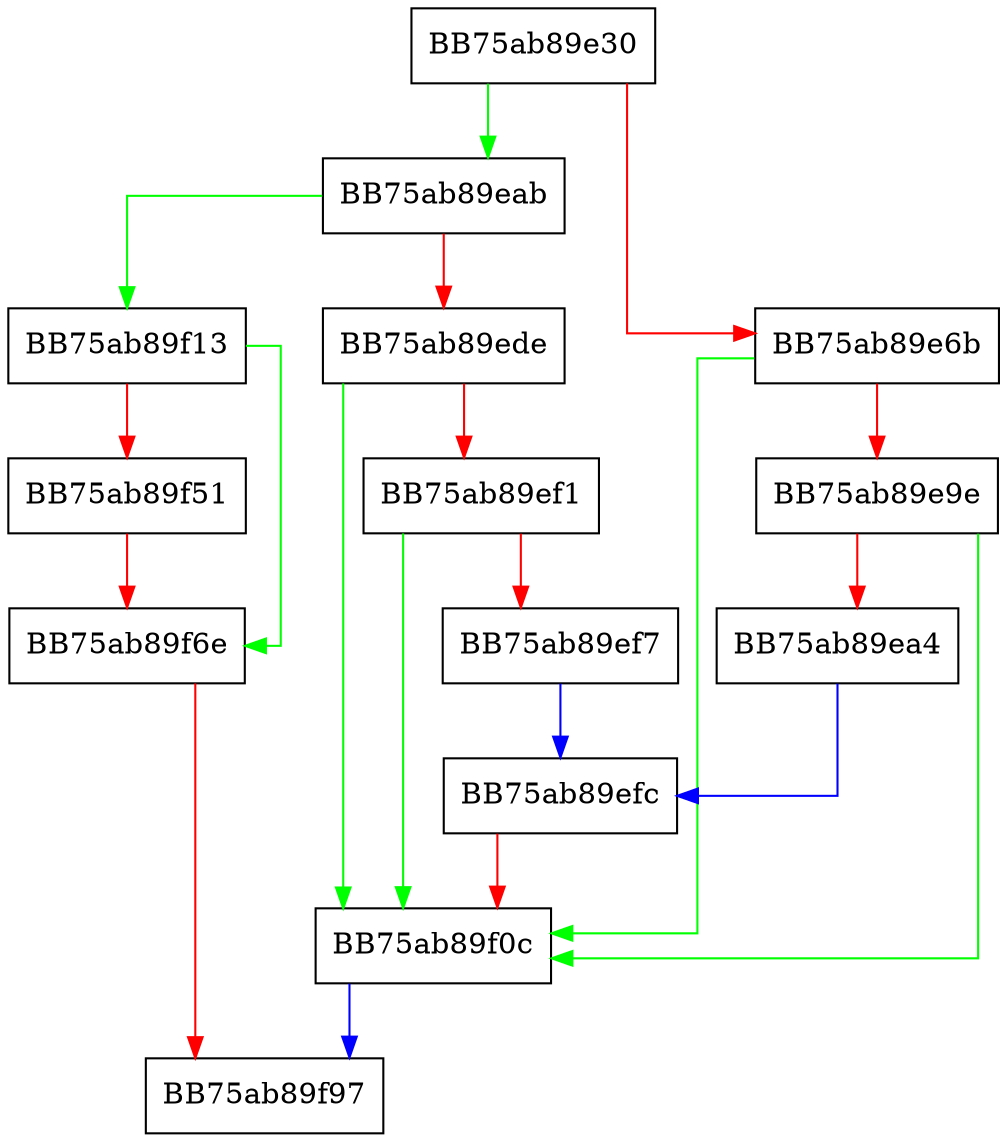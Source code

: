 digraph AddAllowedFile {
  node [shape="box"];
  graph [splines=ortho];
  BB75ab89e30 -> BB75ab89eab [color="green"];
  BB75ab89e30 -> BB75ab89e6b [color="red"];
  BB75ab89e6b -> BB75ab89f0c [color="green"];
  BB75ab89e6b -> BB75ab89e9e [color="red"];
  BB75ab89e9e -> BB75ab89f0c [color="green"];
  BB75ab89e9e -> BB75ab89ea4 [color="red"];
  BB75ab89ea4 -> BB75ab89efc [color="blue"];
  BB75ab89eab -> BB75ab89f13 [color="green"];
  BB75ab89eab -> BB75ab89ede [color="red"];
  BB75ab89ede -> BB75ab89f0c [color="green"];
  BB75ab89ede -> BB75ab89ef1 [color="red"];
  BB75ab89ef1 -> BB75ab89f0c [color="green"];
  BB75ab89ef1 -> BB75ab89ef7 [color="red"];
  BB75ab89ef7 -> BB75ab89efc [color="blue"];
  BB75ab89efc -> BB75ab89f0c [color="red"];
  BB75ab89f0c -> BB75ab89f97 [color="blue"];
  BB75ab89f13 -> BB75ab89f6e [color="green"];
  BB75ab89f13 -> BB75ab89f51 [color="red"];
  BB75ab89f51 -> BB75ab89f6e [color="red"];
  BB75ab89f6e -> BB75ab89f97 [color="red"];
}